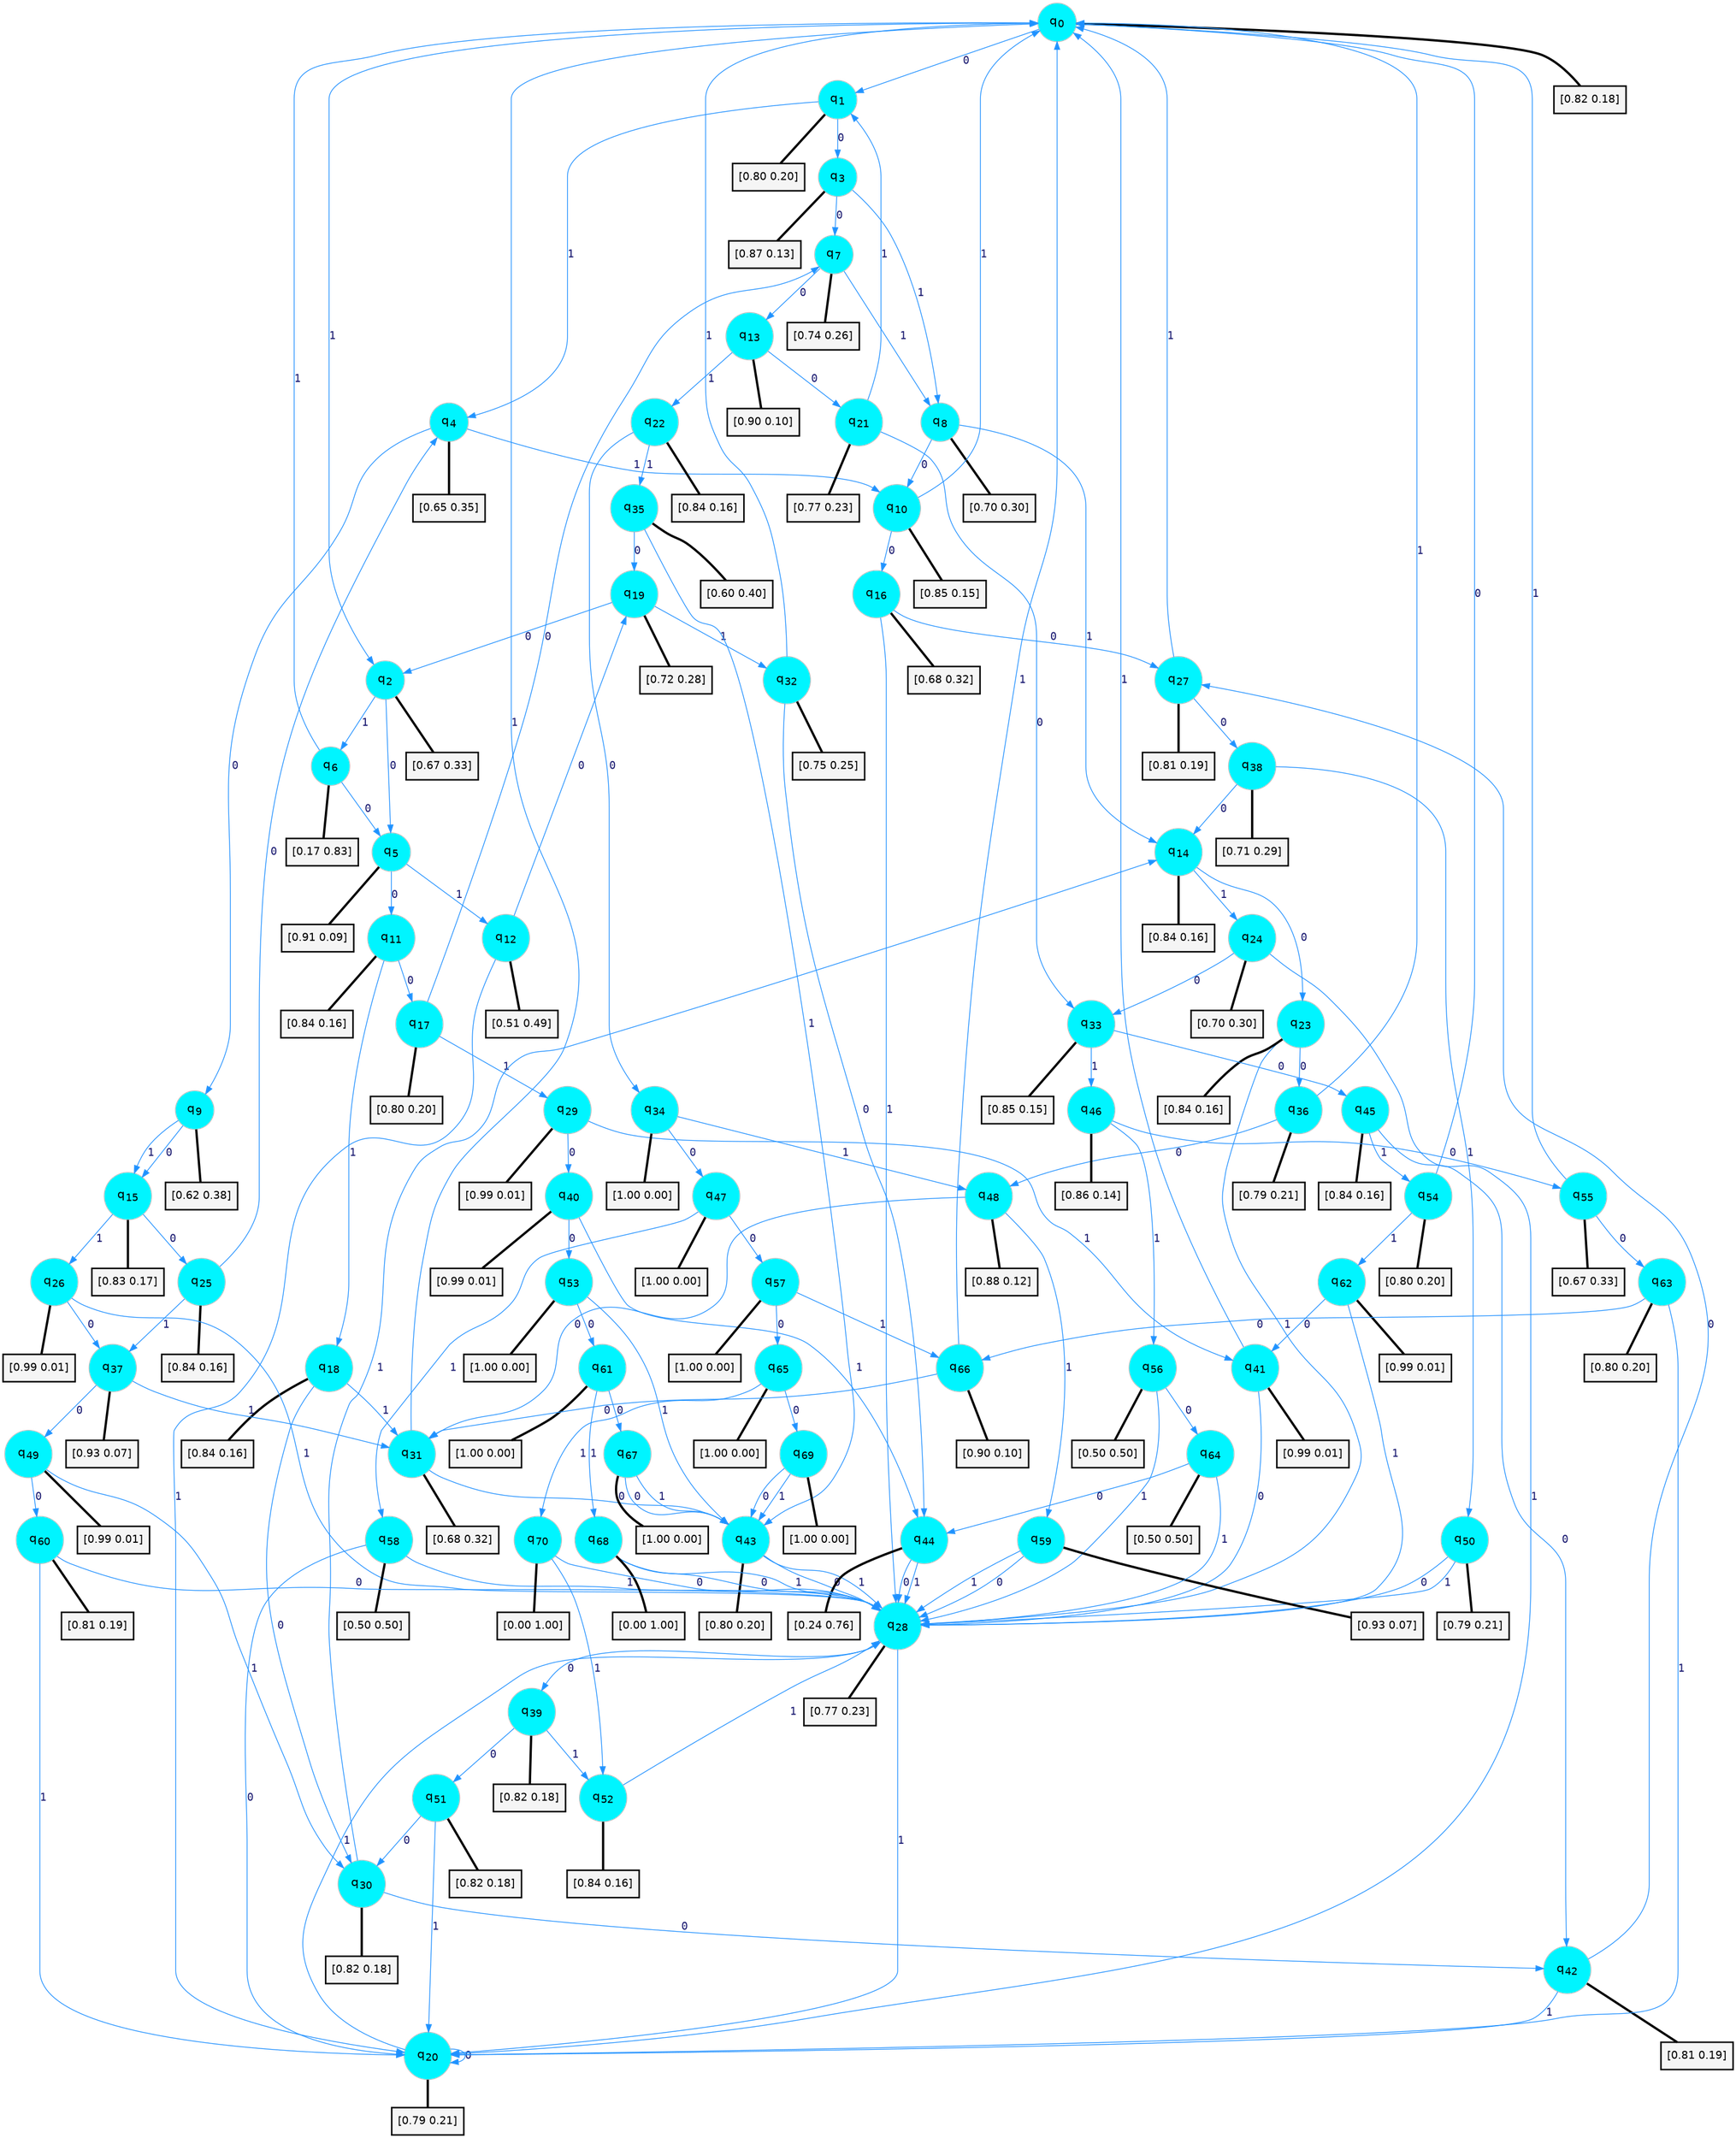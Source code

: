 digraph G {
graph [
bgcolor=transparent, dpi=300, rankdir=TD, size="40,25"];
node [
color=gray, fillcolor=turquoise1, fontcolor=black, fontname=Helvetica, fontsize=16, fontweight=bold, shape=circle, style=filled];
edge [
arrowsize=1, color=dodgerblue1, fontcolor=midnightblue, fontname=courier, fontweight=bold, penwidth=1, style=solid, weight=20];
0[label=<q<SUB>0</SUB>>];
1[label=<q<SUB>1</SUB>>];
2[label=<q<SUB>2</SUB>>];
3[label=<q<SUB>3</SUB>>];
4[label=<q<SUB>4</SUB>>];
5[label=<q<SUB>5</SUB>>];
6[label=<q<SUB>6</SUB>>];
7[label=<q<SUB>7</SUB>>];
8[label=<q<SUB>8</SUB>>];
9[label=<q<SUB>9</SUB>>];
10[label=<q<SUB>10</SUB>>];
11[label=<q<SUB>11</SUB>>];
12[label=<q<SUB>12</SUB>>];
13[label=<q<SUB>13</SUB>>];
14[label=<q<SUB>14</SUB>>];
15[label=<q<SUB>15</SUB>>];
16[label=<q<SUB>16</SUB>>];
17[label=<q<SUB>17</SUB>>];
18[label=<q<SUB>18</SUB>>];
19[label=<q<SUB>19</SUB>>];
20[label=<q<SUB>20</SUB>>];
21[label=<q<SUB>21</SUB>>];
22[label=<q<SUB>22</SUB>>];
23[label=<q<SUB>23</SUB>>];
24[label=<q<SUB>24</SUB>>];
25[label=<q<SUB>25</SUB>>];
26[label=<q<SUB>26</SUB>>];
27[label=<q<SUB>27</SUB>>];
28[label=<q<SUB>28</SUB>>];
29[label=<q<SUB>29</SUB>>];
30[label=<q<SUB>30</SUB>>];
31[label=<q<SUB>31</SUB>>];
32[label=<q<SUB>32</SUB>>];
33[label=<q<SUB>33</SUB>>];
34[label=<q<SUB>34</SUB>>];
35[label=<q<SUB>35</SUB>>];
36[label=<q<SUB>36</SUB>>];
37[label=<q<SUB>37</SUB>>];
38[label=<q<SUB>38</SUB>>];
39[label=<q<SUB>39</SUB>>];
40[label=<q<SUB>40</SUB>>];
41[label=<q<SUB>41</SUB>>];
42[label=<q<SUB>42</SUB>>];
43[label=<q<SUB>43</SUB>>];
44[label=<q<SUB>44</SUB>>];
45[label=<q<SUB>45</SUB>>];
46[label=<q<SUB>46</SUB>>];
47[label=<q<SUB>47</SUB>>];
48[label=<q<SUB>48</SUB>>];
49[label=<q<SUB>49</SUB>>];
50[label=<q<SUB>50</SUB>>];
51[label=<q<SUB>51</SUB>>];
52[label=<q<SUB>52</SUB>>];
53[label=<q<SUB>53</SUB>>];
54[label=<q<SUB>54</SUB>>];
55[label=<q<SUB>55</SUB>>];
56[label=<q<SUB>56</SUB>>];
57[label=<q<SUB>57</SUB>>];
58[label=<q<SUB>58</SUB>>];
59[label=<q<SUB>59</SUB>>];
60[label=<q<SUB>60</SUB>>];
61[label=<q<SUB>61</SUB>>];
62[label=<q<SUB>62</SUB>>];
63[label=<q<SUB>63</SUB>>];
64[label=<q<SUB>64</SUB>>];
65[label=<q<SUB>65</SUB>>];
66[label=<q<SUB>66</SUB>>];
67[label=<q<SUB>67</SUB>>];
68[label=<q<SUB>68</SUB>>];
69[label=<q<SUB>69</SUB>>];
70[label=<q<SUB>70</SUB>>];
71[label="[0.82 0.18]", shape=box,fontcolor=black, fontname=Helvetica, fontsize=14, penwidth=2, fillcolor=whitesmoke,color=black];
72[label="[0.80 0.20]", shape=box,fontcolor=black, fontname=Helvetica, fontsize=14, penwidth=2, fillcolor=whitesmoke,color=black];
73[label="[0.67 0.33]", shape=box,fontcolor=black, fontname=Helvetica, fontsize=14, penwidth=2, fillcolor=whitesmoke,color=black];
74[label="[0.87 0.13]", shape=box,fontcolor=black, fontname=Helvetica, fontsize=14, penwidth=2, fillcolor=whitesmoke,color=black];
75[label="[0.65 0.35]", shape=box,fontcolor=black, fontname=Helvetica, fontsize=14, penwidth=2, fillcolor=whitesmoke,color=black];
76[label="[0.91 0.09]", shape=box,fontcolor=black, fontname=Helvetica, fontsize=14, penwidth=2, fillcolor=whitesmoke,color=black];
77[label="[0.17 0.83]", shape=box,fontcolor=black, fontname=Helvetica, fontsize=14, penwidth=2, fillcolor=whitesmoke,color=black];
78[label="[0.74 0.26]", shape=box,fontcolor=black, fontname=Helvetica, fontsize=14, penwidth=2, fillcolor=whitesmoke,color=black];
79[label="[0.70 0.30]", shape=box,fontcolor=black, fontname=Helvetica, fontsize=14, penwidth=2, fillcolor=whitesmoke,color=black];
80[label="[0.62 0.38]", shape=box,fontcolor=black, fontname=Helvetica, fontsize=14, penwidth=2, fillcolor=whitesmoke,color=black];
81[label="[0.85 0.15]", shape=box,fontcolor=black, fontname=Helvetica, fontsize=14, penwidth=2, fillcolor=whitesmoke,color=black];
82[label="[0.84 0.16]", shape=box,fontcolor=black, fontname=Helvetica, fontsize=14, penwidth=2, fillcolor=whitesmoke,color=black];
83[label="[0.51 0.49]", shape=box,fontcolor=black, fontname=Helvetica, fontsize=14, penwidth=2, fillcolor=whitesmoke,color=black];
84[label="[0.90 0.10]", shape=box,fontcolor=black, fontname=Helvetica, fontsize=14, penwidth=2, fillcolor=whitesmoke,color=black];
85[label="[0.84 0.16]", shape=box,fontcolor=black, fontname=Helvetica, fontsize=14, penwidth=2, fillcolor=whitesmoke,color=black];
86[label="[0.83 0.17]", shape=box,fontcolor=black, fontname=Helvetica, fontsize=14, penwidth=2, fillcolor=whitesmoke,color=black];
87[label="[0.68 0.32]", shape=box,fontcolor=black, fontname=Helvetica, fontsize=14, penwidth=2, fillcolor=whitesmoke,color=black];
88[label="[0.80 0.20]", shape=box,fontcolor=black, fontname=Helvetica, fontsize=14, penwidth=2, fillcolor=whitesmoke,color=black];
89[label="[0.84 0.16]", shape=box,fontcolor=black, fontname=Helvetica, fontsize=14, penwidth=2, fillcolor=whitesmoke,color=black];
90[label="[0.72 0.28]", shape=box,fontcolor=black, fontname=Helvetica, fontsize=14, penwidth=2, fillcolor=whitesmoke,color=black];
91[label="[0.79 0.21]", shape=box,fontcolor=black, fontname=Helvetica, fontsize=14, penwidth=2, fillcolor=whitesmoke,color=black];
92[label="[0.77 0.23]", shape=box,fontcolor=black, fontname=Helvetica, fontsize=14, penwidth=2, fillcolor=whitesmoke,color=black];
93[label="[0.84 0.16]", shape=box,fontcolor=black, fontname=Helvetica, fontsize=14, penwidth=2, fillcolor=whitesmoke,color=black];
94[label="[0.84 0.16]", shape=box,fontcolor=black, fontname=Helvetica, fontsize=14, penwidth=2, fillcolor=whitesmoke,color=black];
95[label="[0.70 0.30]", shape=box,fontcolor=black, fontname=Helvetica, fontsize=14, penwidth=2, fillcolor=whitesmoke,color=black];
96[label="[0.84 0.16]", shape=box,fontcolor=black, fontname=Helvetica, fontsize=14, penwidth=2, fillcolor=whitesmoke,color=black];
97[label="[0.99 0.01]", shape=box,fontcolor=black, fontname=Helvetica, fontsize=14, penwidth=2, fillcolor=whitesmoke,color=black];
98[label="[0.81 0.19]", shape=box,fontcolor=black, fontname=Helvetica, fontsize=14, penwidth=2, fillcolor=whitesmoke,color=black];
99[label="[0.77 0.23]", shape=box,fontcolor=black, fontname=Helvetica, fontsize=14, penwidth=2, fillcolor=whitesmoke,color=black];
100[label="[0.99 0.01]", shape=box,fontcolor=black, fontname=Helvetica, fontsize=14, penwidth=2, fillcolor=whitesmoke,color=black];
101[label="[0.82 0.18]", shape=box,fontcolor=black, fontname=Helvetica, fontsize=14, penwidth=2, fillcolor=whitesmoke,color=black];
102[label="[0.68 0.32]", shape=box,fontcolor=black, fontname=Helvetica, fontsize=14, penwidth=2, fillcolor=whitesmoke,color=black];
103[label="[0.75 0.25]", shape=box,fontcolor=black, fontname=Helvetica, fontsize=14, penwidth=2, fillcolor=whitesmoke,color=black];
104[label="[0.85 0.15]", shape=box,fontcolor=black, fontname=Helvetica, fontsize=14, penwidth=2, fillcolor=whitesmoke,color=black];
105[label="[1.00 0.00]", shape=box,fontcolor=black, fontname=Helvetica, fontsize=14, penwidth=2, fillcolor=whitesmoke,color=black];
106[label="[0.60 0.40]", shape=box,fontcolor=black, fontname=Helvetica, fontsize=14, penwidth=2, fillcolor=whitesmoke,color=black];
107[label="[0.79 0.21]", shape=box,fontcolor=black, fontname=Helvetica, fontsize=14, penwidth=2, fillcolor=whitesmoke,color=black];
108[label="[0.93 0.07]", shape=box,fontcolor=black, fontname=Helvetica, fontsize=14, penwidth=2, fillcolor=whitesmoke,color=black];
109[label="[0.71 0.29]", shape=box,fontcolor=black, fontname=Helvetica, fontsize=14, penwidth=2, fillcolor=whitesmoke,color=black];
110[label="[0.82 0.18]", shape=box,fontcolor=black, fontname=Helvetica, fontsize=14, penwidth=2, fillcolor=whitesmoke,color=black];
111[label="[0.99 0.01]", shape=box,fontcolor=black, fontname=Helvetica, fontsize=14, penwidth=2, fillcolor=whitesmoke,color=black];
112[label="[0.99 0.01]", shape=box,fontcolor=black, fontname=Helvetica, fontsize=14, penwidth=2, fillcolor=whitesmoke,color=black];
113[label="[0.81 0.19]", shape=box,fontcolor=black, fontname=Helvetica, fontsize=14, penwidth=2, fillcolor=whitesmoke,color=black];
114[label="[0.80 0.20]", shape=box,fontcolor=black, fontname=Helvetica, fontsize=14, penwidth=2, fillcolor=whitesmoke,color=black];
115[label="[0.24 0.76]", shape=box,fontcolor=black, fontname=Helvetica, fontsize=14, penwidth=2, fillcolor=whitesmoke,color=black];
116[label="[0.84 0.16]", shape=box,fontcolor=black, fontname=Helvetica, fontsize=14, penwidth=2, fillcolor=whitesmoke,color=black];
117[label="[0.86 0.14]", shape=box,fontcolor=black, fontname=Helvetica, fontsize=14, penwidth=2, fillcolor=whitesmoke,color=black];
118[label="[1.00 0.00]", shape=box,fontcolor=black, fontname=Helvetica, fontsize=14, penwidth=2, fillcolor=whitesmoke,color=black];
119[label="[0.88 0.12]", shape=box,fontcolor=black, fontname=Helvetica, fontsize=14, penwidth=2, fillcolor=whitesmoke,color=black];
120[label="[0.99 0.01]", shape=box,fontcolor=black, fontname=Helvetica, fontsize=14, penwidth=2, fillcolor=whitesmoke,color=black];
121[label="[0.79 0.21]", shape=box,fontcolor=black, fontname=Helvetica, fontsize=14, penwidth=2, fillcolor=whitesmoke,color=black];
122[label="[0.82 0.18]", shape=box,fontcolor=black, fontname=Helvetica, fontsize=14, penwidth=2, fillcolor=whitesmoke,color=black];
123[label="[0.84 0.16]", shape=box,fontcolor=black, fontname=Helvetica, fontsize=14, penwidth=2, fillcolor=whitesmoke,color=black];
124[label="[1.00 0.00]", shape=box,fontcolor=black, fontname=Helvetica, fontsize=14, penwidth=2, fillcolor=whitesmoke,color=black];
125[label="[0.80 0.20]", shape=box,fontcolor=black, fontname=Helvetica, fontsize=14, penwidth=2, fillcolor=whitesmoke,color=black];
126[label="[0.67 0.33]", shape=box,fontcolor=black, fontname=Helvetica, fontsize=14, penwidth=2, fillcolor=whitesmoke,color=black];
127[label="[0.50 0.50]", shape=box,fontcolor=black, fontname=Helvetica, fontsize=14, penwidth=2, fillcolor=whitesmoke,color=black];
128[label="[1.00 0.00]", shape=box,fontcolor=black, fontname=Helvetica, fontsize=14, penwidth=2, fillcolor=whitesmoke,color=black];
129[label="[0.50 0.50]", shape=box,fontcolor=black, fontname=Helvetica, fontsize=14, penwidth=2, fillcolor=whitesmoke,color=black];
130[label="[0.93 0.07]", shape=box,fontcolor=black, fontname=Helvetica, fontsize=14, penwidth=2, fillcolor=whitesmoke,color=black];
131[label="[0.81 0.19]", shape=box,fontcolor=black, fontname=Helvetica, fontsize=14, penwidth=2, fillcolor=whitesmoke,color=black];
132[label="[1.00 0.00]", shape=box,fontcolor=black, fontname=Helvetica, fontsize=14, penwidth=2, fillcolor=whitesmoke,color=black];
133[label="[0.99 0.01]", shape=box,fontcolor=black, fontname=Helvetica, fontsize=14, penwidth=2, fillcolor=whitesmoke,color=black];
134[label="[0.80 0.20]", shape=box,fontcolor=black, fontname=Helvetica, fontsize=14, penwidth=2, fillcolor=whitesmoke,color=black];
135[label="[0.50 0.50]", shape=box,fontcolor=black, fontname=Helvetica, fontsize=14, penwidth=2, fillcolor=whitesmoke,color=black];
136[label="[1.00 0.00]", shape=box,fontcolor=black, fontname=Helvetica, fontsize=14, penwidth=2, fillcolor=whitesmoke,color=black];
137[label="[0.90 0.10]", shape=box,fontcolor=black, fontname=Helvetica, fontsize=14, penwidth=2, fillcolor=whitesmoke,color=black];
138[label="[1.00 0.00]", shape=box,fontcolor=black, fontname=Helvetica, fontsize=14, penwidth=2, fillcolor=whitesmoke,color=black];
139[label="[0.00 1.00]", shape=box,fontcolor=black, fontname=Helvetica, fontsize=14, penwidth=2, fillcolor=whitesmoke,color=black];
140[label="[1.00 0.00]", shape=box,fontcolor=black, fontname=Helvetica, fontsize=14, penwidth=2, fillcolor=whitesmoke,color=black];
141[label="[0.00 1.00]", shape=box,fontcolor=black, fontname=Helvetica, fontsize=14, penwidth=2, fillcolor=whitesmoke,color=black];
0->1 [label=0];
0->2 [label=1];
0->71 [arrowhead=none, penwidth=3,color=black];
1->3 [label=0];
1->4 [label=1];
1->72 [arrowhead=none, penwidth=3,color=black];
2->5 [label=0];
2->6 [label=1];
2->73 [arrowhead=none, penwidth=3,color=black];
3->7 [label=0];
3->8 [label=1];
3->74 [arrowhead=none, penwidth=3,color=black];
4->9 [label=0];
4->10 [label=1];
4->75 [arrowhead=none, penwidth=3,color=black];
5->11 [label=0];
5->12 [label=1];
5->76 [arrowhead=none, penwidth=3,color=black];
6->5 [label=0];
6->0 [label=1];
6->77 [arrowhead=none, penwidth=3,color=black];
7->13 [label=0];
7->8 [label=1];
7->78 [arrowhead=none, penwidth=3,color=black];
8->10 [label=0];
8->14 [label=1];
8->79 [arrowhead=none, penwidth=3,color=black];
9->15 [label=0];
9->15 [label=1];
9->80 [arrowhead=none, penwidth=3,color=black];
10->16 [label=0];
10->0 [label=1];
10->81 [arrowhead=none, penwidth=3,color=black];
11->17 [label=0];
11->18 [label=1];
11->82 [arrowhead=none, penwidth=3,color=black];
12->19 [label=0];
12->20 [label=1];
12->83 [arrowhead=none, penwidth=3,color=black];
13->21 [label=0];
13->22 [label=1];
13->84 [arrowhead=none, penwidth=3,color=black];
14->23 [label=0];
14->24 [label=1];
14->85 [arrowhead=none, penwidth=3,color=black];
15->25 [label=0];
15->26 [label=1];
15->86 [arrowhead=none, penwidth=3,color=black];
16->27 [label=0];
16->28 [label=1];
16->87 [arrowhead=none, penwidth=3,color=black];
17->7 [label=0];
17->29 [label=1];
17->88 [arrowhead=none, penwidth=3,color=black];
18->30 [label=0];
18->31 [label=1];
18->89 [arrowhead=none, penwidth=3,color=black];
19->2 [label=0];
19->32 [label=1];
19->90 [arrowhead=none, penwidth=3,color=black];
20->20 [label=0];
20->28 [label=1];
20->91 [arrowhead=none, penwidth=3,color=black];
21->33 [label=0];
21->1 [label=1];
21->92 [arrowhead=none, penwidth=3,color=black];
22->34 [label=0];
22->35 [label=1];
22->93 [arrowhead=none, penwidth=3,color=black];
23->36 [label=0];
23->28 [label=1];
23->94 [arrowhead=none, penwidth=3,color=black];
24->33 [label=0];
24->20 [label=1];
24->95 [arrowhead=none, penwidth=3,color=black];
25->4 [label=0];
25->37 [label=1];
25->96 [arrowhead=none, penwidth=3,color=black];
26->37 [label=0];
26->28 [label=1];
26->97 [arrowhead=none, penwidth=3,color=black];
27->38 [label=0];
27->0 [label=1];
27->98 [arrowhead=none, penwidth=3,color=black];
28->39 [label=0];
28->20 [label=1];
28->99 [arrowhead=none, penwidth=3,color=black];
29->40 [label=0];
29->41 [label=1];
29->100 [arrowhead=none, penwidth=3,color=black];
30->42 [label=0];
30->14 [label=1];
30->101 [arrowhead=none, penwidth=3,color=black];
31->43 [label=0];
31->0 [label=1];
31->102 [arrowhead=none, penwidth=3,color=black];
32->44 [label=0];
32->0 [label=1];
32->103 [arrowhead=none, penwidth=3,color=black];
33->45 [label=0];
33->46 [label=1];
33->104 [arrowhead=none, penwidth=3,color=black];
34->47 [label=0];
34->48 [label=1];
34->105 [arrowhead=none, penwidth=3,color=black];
35->19 [label=0];
35->43 [label=1];
35->106 [arrowhead=none, penwidth=3,color=black];
36->48 [label=0];
36->0 [label=1];
36->107 [arrowhead=none, penwidth=3,color=black];
37->49 [label=0];
37->31 [label=1];
37->108 [arrowhead=none, penwidth=3,color=black];
38->14 [label=0];
38->50 [label=1];
38->109 [arrowhead=none, penwidth=3,color=black];
39->51 [label=0];
39->52 [label=1];
39->110 [arrowhead=none, penwidth=3,color=black];
40->53 [label=0];
40->44 [label=1];
40->111 [arrowhead=none, penwidth=3,color=black];
41->28 [label=0];
41->0 [label=1];
41->112 [arrowhead=none, penwidth=3,color=black];
42->27 [label=0];
42->20 [label=1];
42->113 [arrowhead=none, penwidth=3,color=black];
43->28 [label=0];
43->28 [label=1];
43->114 [arrowhead=none, penwidth=3,color=black];
44->28 [label=0];
44->28 [label=1];
44->115 [arrowhead=none, penwidth=3,color=black];
45->42 [label=0];
45->54 [label=1];
45->116 [arrowhead=none, penwidth=3,color=black];
46->55 [label=0];
46->56 [label=1];
46->117 [arrowhead=none, penwidth=3,color=black];
47->57 [label=0];
47->58 [label=1];
47->118 [arrowhead=none, penwidth=3,color=black];
48->31 [label=0];
48->59 [label=1];
48->119 [arrowhead=none, penwidth=3,color=black];
49->60 [label=0];
49->30 [label=1];
49->120 [arrowhead=none, penwidth=3,color=black];
50->28 [label=0];
50->28 [label=1];
50->121 [arrowhead=none, penwidth=3,color=black];
51->30 [label=0];
51->20 [label=1];
51->122 [arrowhead=none, penwidth=3,color=black];
52->28 [label=1];
52->123 [arrowhead=none, penwidth=3,color=black];
53->61 [label=0];
53->43 [label=1];
53->124 [arrowhead=none, penwidth=3,color=black];
54->0 [label=0];
54->62 [label=1];
54->125 [arrowhead=none, penwidth=3,color=black];
55->63 [label=0];
55->0 [label=1];
55->126 [arrowhead=none, penwidth=3,color=black];
56->64 [label=0];
56->28 [label=1];
56->127 [arrowhead=none, penwidth=3,color=black];
57->65 [label=0];
57->66 [label=1];
57->128 [arrowhead=none, penwidth=3,color=black];
58->20 [label=0];
58->28 [label=1];
58->129 [arrowhead=none, penwidth=3,color=black];
59->28 [label=0];
59->28 [label=1];
59->130 [arrowhead=none, penwidth=3,color=black];
60->28 [label=0];
60->20 [label=1];
60->131 [arrowhead=none, penwidth=3,color=black];
61->67 [label=0];
61->68 [label=1];
61->132 [arrowhead=none, penwidth=3,color=black];
62->41 [label=0];
62->28 [label=1];
62->133 [arrowhead=none, penwidth=3,color=black];
63->66 [label=0];
63->20 [label=1];
63->134 [arrowhead=none, penwidth=3,color=black];
64->44 [label=0];
64->28 [label=1];
64->135 [arrowhead=none, penwidth=3,color=black];
65->69 [label=0];
65->70 [label=1];
65->136 [arrowhead=none, penwidth=3,color=black];
66->31 [label=0];
66->0 [label=1];
66->137 [arrowhead=none, penwidth=3,color=black];
67->43 [label=0];
67->43 [label=1];
67->138 [arrowhead=none, penwidth=3,color=black];
68->28 [label=0];
68->28 [label=1];
68->139 [arrowhead=none, penwidth=3,color=black];
69->43 [label=0];
69->43 [label=1];
69->140 [arrowhead=none, penwidth=3,color=black];
70->28 [label=0];
70->52 [label=1];
70->141 [arrowhead=none, penwidth=3,color=black];
}
